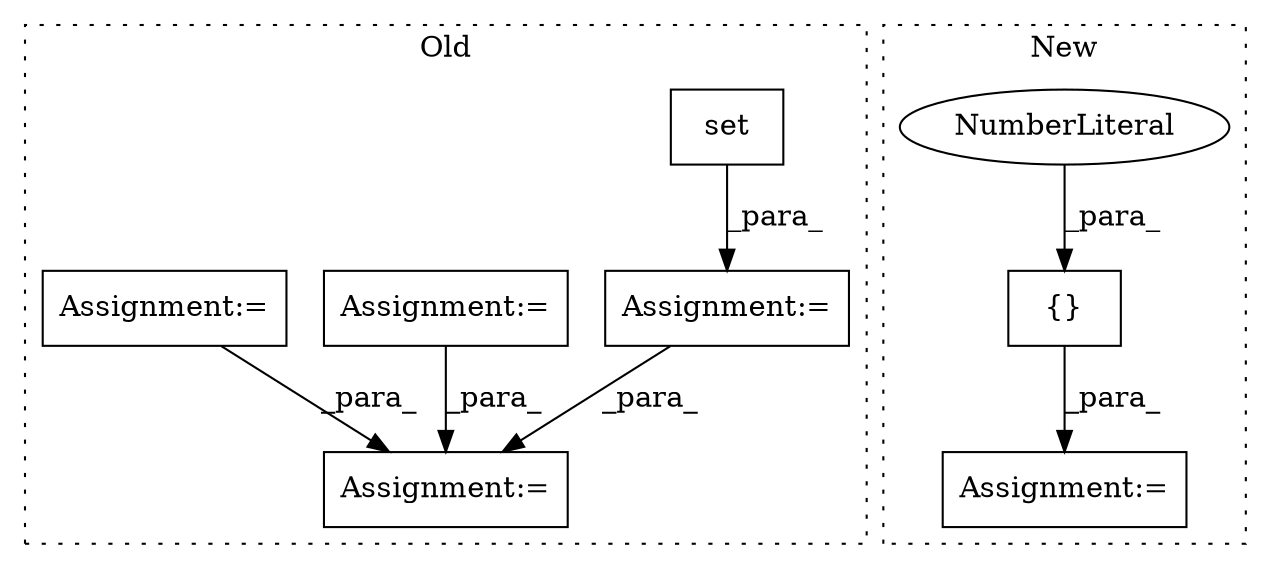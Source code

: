 digraph G {
subgraph cluster0 {
1 [label="set" a="32" s="585,606" l="4,1" shape="box"];
4 [label="Assignment:=" a="7" s="690" l="1" shape="box"];
5 [label="Assignment:=" a="7" s="511" l="1" shape="box"];
6 [label="Assignment:=" a="7" s="549" l="1" shape="box"];
7 [label="Assignment:=" a="7" s="584" l="1" shape="box"];
label = "Old";
style="dotted";
}
subgraph cluster1 {
2 [label="{}" a="4" s="238,244" l="1,1" shape="box"];
3 [label="Assignment:=" a="7" s="189" l="1" shape="box"];
8 [label="NumberLiteral" a="34" s="241" l="1" shape="ellipse"];
label = "New";
style="dotted";
}
1 -> 7 [label="_para_"];
2 -> 3 [label="_para_"];
5 -> 4 [label="_para_"];
6 -> 4 [label="_para_"];
7 -> 4 [label="_para_"];
8 -> 2 [label="_para_"];
}